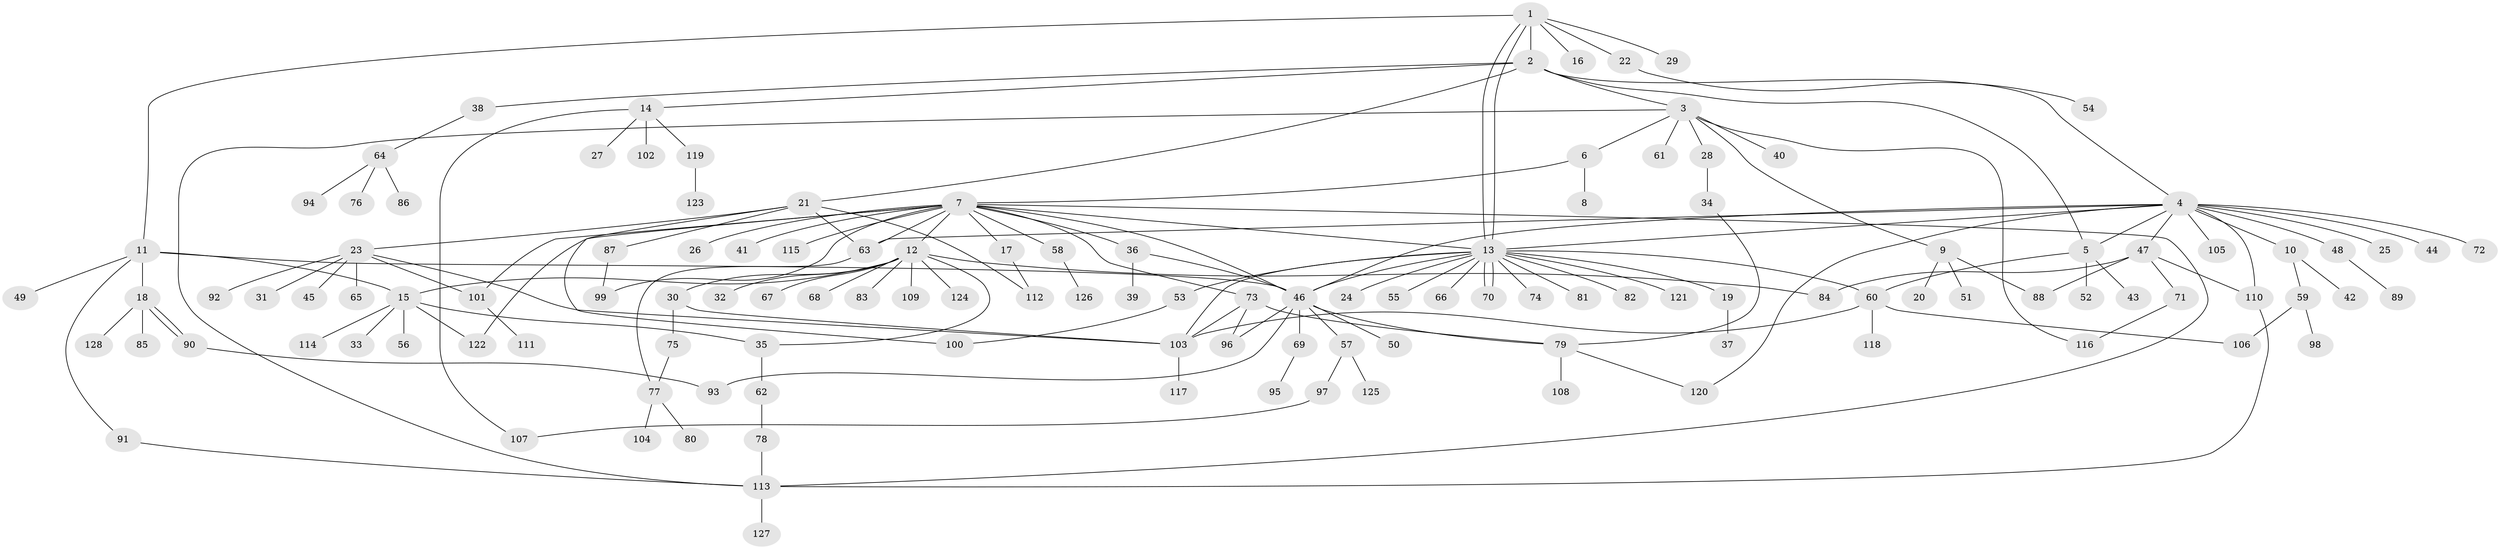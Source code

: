 // coarse degree distribution, {6: 0.052083333333333336, 13: 0.020833333333333332, 4: 0.041666666666666664, 3: 0.0625, 16: 0.010416666666666666, 1: 0.5416666666666666, 5: 0.052083333333333336, 9: 0.020833333333333332, 17: 0.010416666666666666, 7: 0.020833333333333332, 2: 0.16666666666666666}
// Generated by graph-tools (version 1.1) at 2025/51/02/27/25 19:51:54]
// undirected, 128 vertices, 167 edges
graph export_dot {
graph [start="1"]
  node [color=gray90,style=filled];
  1;
  2;
  3;
  4;
  5;
  6;
  7;
  8;
  9;
  10;
  11;
  12;
  13;
  14;
  15;
  16;
  17;
  18;
  19;
  20;
  21;
  22;
  23;
  24;
  25;
  26;
  27;
  28;
  29;
  30;
  31;
  32;
  33;
  34;
  35;
  36;
  37;
  38;
  39;
  40;
  41;
  42;
  43;
  44;
  45;
  46;
  47;
  48;
  49;
  50;
  51;
  52;
  53;
  54;
  55;
  56;
  57;
  58;
  59;
  60;
  61;
  62;
  63;
  64;
  65;
  66;
  67;
  68;
  69;
  70;
  71;
  72;
  73;
  74;
  75;
  76;
  77;
  78;
  79;
  80;
  81;
  82;
  83;
  84;
  85;
  86;
  87;
  88;
  89;
  90;
  91;
  92;
  93;
  94;
  95;
  96;
  97;
  98;
  99;
  100;
  101;
  102;
  103;
  104;
  105;
  106;
  107;
  108;
  109;
  110;
  111;
  112;
  113;
  114;
  115;
  116;
  117;
  118;
  119;
  120;
  121;
  122;
  123;
  124;
  125;
  126;
  127;
  128;
  1 -- 2;
  1 -- 11;
  1 -- 13;
  1 -- 13;
  1 -- 16;
  1 -- 22;
  1 -- 29;
  2 -- 3;
  2 -- 4;
  2 -- 5;
  2 -- 14;
  2 -- 21;
  2 -- 38;
  3 -- 6;
  3 -- 9;
  3 -- 28;
  3 -- 40;
  3 -- 61;
  3 -- 113;
  3 -- 116;
  4 -- 5;
  4 -- 10;
  4 -- 13;
  4 -- 25;
  4 -- 44;
  4 -- 46;
  4 -- 47;
  4 -- 48;
  4 -- 63;
  4 -- 72;
  4 -- 105;
  4 -- 110;
  4 -- 120;
  5 -- 43;
  5 -- 52;
  5 -- 60;
  6 -- 7;
  6 -- 8;
  7 -- 12;
  7 -- 13;
  7 -- 17;
  7 -- 26;
  7 -- 36;
  7 -- 41;
  7 -- 46;
  7 -- 58;
  7 -- 63;
  7 -- 73;
  7 -- 99;
  7 -- 101;
  7 -- 113;
  7 -- 115;
  7 -- 122;
  9 -- 20;
  9 -- 51;
  9 -- 88;
  10 -- 42;
  10 -- 59;
  11 -- 15;
  11 -- 18;
  11 -- 46;
  11 -- 49;
  11 -- 91;
  12 -- 15;
  12 -- 30;
  12 -- 32;
  12 -- 35;
  12 -- 67;
  12 -- 68;
  12 -- 83;
  12 -- 84;
  12 -- 109;
  12 -- 124;
  13 -- 19;
  13 -- 24;
  13 -- 46;
  13 -- 53;
  13 -- 55;
  13 -- 60;
  13 -- 66;
  13 -- 70;
  13 -- 70;
  13 -- 74;
  13 -- 81;
  13 -- 82;
  13 -- 103;
  13 -- 121;
  14 -- 27;
  14 -- 102;
  14 -- 107;
  14 -- 119;
  15 -- 33;
  15 -- 35;
  15 -- 56;
  15 -- 114;
  15 -- 122;
  17 -- 112;
  18 -- 85;
  18 -- 90;
  18 -- 90;
  18 -- 128;
  19 -- 37;
  21 -- 23;
  21 -- 63;
  21 -- 87;
  21 -- 100;
  21 -- 112;
  22 -- 54;
  23 -- 31;
  23 -- 45;
  23 -- 65;
  23 -- 92;
  23 -- 101;
  23 -- 103;
  28 -- 34;
  30 -- 75;
  30 -- 103;
  34 -- 79;
  35 -- 62;
  36 -- 39;
  36 -- 46;
  38 -- 64;
  46 -- 50;
  46 -- 57;
  46 -- 69;
  46 -- 79;
  46 -- 93;
  46 -- 96;
  47 -- 71;
  47 -- 84;
  47 -- 88;
  47 -- 110;
  48 -- 89;
  53 -- 100;
  57 -- 97;
  57 -- 125;
  58 -- 126;
  59 -- 98;
  59 -- 106;
  60 -- 103;
  60 -- 106;
  60 -- 118;
  62 -- 78;
  63 -- 77;
  64 -- 76;
  64 -- 86;
  64 -- 94;
  69 -- 95;
  71 -- 116;
  73 -- 79;
  73 -- 96;
  73 -- 103;
  75 -- 77;
  77 -- 80;
  77 -- 104;
  78 -- 113;
  79 -- 108;
  79 -- 120;
  87 -- 99;
  90 -- 93;
  91 -- 113;
  97 -- 107;
  101 -- 111;
  103 -- 117;
  110 -- 113;
  113 -- 127;
  119 -- 123;
}
